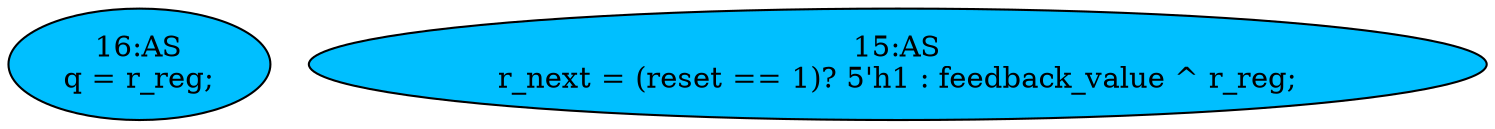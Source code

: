 strict digraph "compose( ,  )" {
	node [label="\N"];
	"16:AS"	[ast="<pyverilog.vparser.ast.Assign object at 0x7fb8ce4ce290>",
		def_var="['q']",
		fillcolor=deepskyblue,
		label="16:AS
q = r_reg;",
		statements="[]",
		style=filled,
		typ=Assign,
		use_var="['r_reg']"];
	"15:AS"	[ast="<pyverilog.vparser.ast.Assign object at 0x7fb8ce5243d0>",
		def_var="['r_next']",
		fillcolor=deepskyblue,
		label="15:AS
r_next = (reset == 1)? 5'h1 : feedback_value ^ r_reg;",
		statements="[]",
		style=filled,
		typ=Assign,
		use_var="['reset', 'feedback_value', 'r_reg']"];
}
